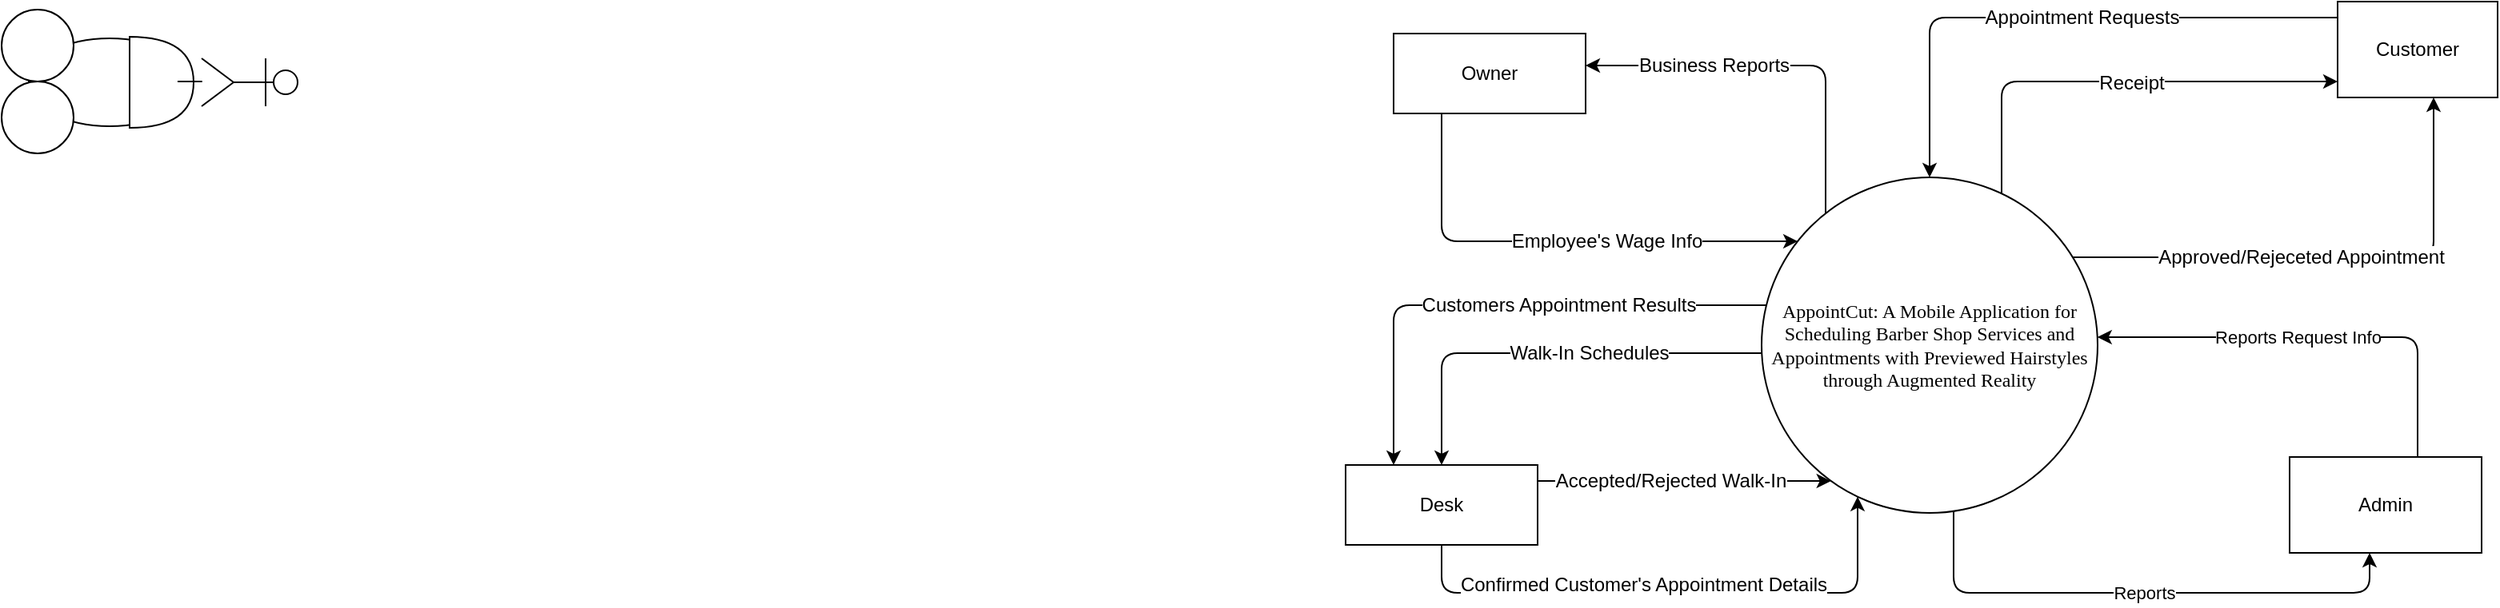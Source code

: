 <mxfile version="15.6.6" type="github" pages="2">
  <diagram id="QcfeCgYC6YROvoQcwezy" name="CFD">
    <mxGraphModel dx="1831" dy="532" grid="1" gridSize="10" guides="1" tooltips="1" connect="1" arrows="1" fold="1" page="1" pageScale="1" pageWidth="850" pageHeight="1100" math="0" shadow="0">
      <root>
        <mxCell id="0" />
        <mxCell id="1" parent="0" />
        <mxCell id="d3RUSdktLGLqAfxEhtAn-5" style="edgeStyle=orthogonalEdgeStyle;rounded=1;orthogonalLoop=1;jettySize=auto;html=1;labelBackgroundColor=default;fontColor=default;strokeColor=default;" edge="1" parent="1" source="eU8hsQ7OFh6PPx2WCGZC-1" target="eU8hsQ7OFh6PPx2WCGZC-6">
          <mxGeometry relative="1" as="geometry">
            <Array as="points">
              <mxPoint x="460" y="160" />
              <mxPoint x="750" y="160" />
            </Array>
          </mxGeometry>
        </mxCell>
        <mxCell id="d3RUSdktLGLqAfxEhtAn-7" value="&lt;font style=&quot;font-size: 12px&quot;&gt;Receipt&lt;/font&gt;" style="edgeLabel;html=1;align=center;verticalAlign=middle;resizable=0;points=[];fontColor=default;labelBackgroundColor=default;" vertex="1" connectable="0" parent="d3RUSdktLGLqAfxEhtAn-5">
          <mxGeometry x="-0.182" relative="1" as="geometry">
            <mxPoint x="36" y="1" as="offset" />
          </mxGeometry>
        </mxCell>
        <mxCell id="eU8hsQ7OFh6PPx2WCGZC-1" value="&lt;font style=&quot;font-size: 12px&quot;&gt;&lt;span style=&quot;font-family: &amp;quot;times new roman&amp;quot;; background-color: transparent; font-style: normal; font-variant: normal; text-decoration: none; vertical-align: baseline;&quot; id=&quot;docs-internal-guid-279cb4f7-7fff-44b1-516b-acc277abbe0b&quot;&gt;AppointCut: A Mobile Application for Scheduling Barber Shop Services and Appointments with Previewed Hairstyles through Augmented Reality&lt;/span&gt;&lt;/font&gt;" style="ellipse;whiteSpace=wrap;html=1;aspect=fixed;fillColor=default;strokeColor=default;fontColor=default;" parent="1" vertex="1">
          <mxGeometry x="310" y="220" width="210" height="210" as="geometry" />
        </mxCell>
        <mxCell id="eU8hsQ7OFh6PPx2WCGZC-4" value="Desk" style="rounded=0;whiteSpace=wrap;html=1;fontSize=12;fillColor=default;strokeColor=default;fontColor=default;" parent="1" vertex="1">
          <mxGeometry x="50" y="400" width="120" height="50" as="geometry" />
        </mxCell>
        <mxCell id="eU8hsQ7OFh6PPx2WCGZC-6" value="Customer" style="rounded=0;whiteSpace=wrap;html=1;fontSize=12;fillColor=default;strokeColor=default;fontColor=default;" parent="1" vertex="1">
          <mxGeometry x="670" y="110" width="100" height="60" as="geometry" />
        </mxCell>
        <mxCell id="eU8hsQ7OFh6PPx2WCGZC-20" value="Business Reports" style="endArrow=classic;html=1;rounded=1;fontSize=12;edgeStyle=orthogonalEdgeStyle;strokeColor=default;labelBackgroundColor=default;fontColor=default;" parent="1" source="eU8hsQ7OFh6PPx2WCGZC-1" target="d3RUSdktLGLqAfxEhtAn-19" edge="1">
          <mxGeometry x="0.34" width="50" height="50" relative="1" as="geometry">
            <mxPoint x="170" y="170" as="sourcePoint" />
            <mxPoint x="140.029" y="180" as="targetPoint" />
            <Array as="points">
              <mxPoint x="350" y="150" />
              <mxPoint x="140" y="150" />
            </Array>
            <mxPoint as="offset" />
          </mxGeometry>
        </mxCell>
        <mxCell id="eU8hsQ7OFh6PPx2WCGZC-27" value="Employee&#39;s Wage Info" style="endArrow=classic;html=1;rounded=1;fontSize=12;edgeStyle=orthogonalEdgeStyle;strokeColor=default;labelBackgroundColor=default;fontColor=default;" parent="1" source="d3RUSdktLGLqAfxEhtAn-19" target="eU8hsQ7OFh6PPx2WCGZC-1" edge="1">
          <mxGeometry x="0.205" width="50" height="50" relative="1" as="geometry">
            <mxPoint x="140.029" y="250" as="sourcePoint" />
            <mxPoint x="280" y="350" as="targetPoint" />
            <Array as="points">
              <mxPoint x="110" y="260" />
            </Array>
            <mxPoint as="offset" />
          </mxGeometry>
        </mxCell>
        <mxCell id="eU8hsQ7OFh6PPx2WCGZC-31" value="Accepted/Rejected Walk-In" style="endArrow=classic;html=1;rounded=1;fontSize=12;edgeStyle=orthogonalEdgeStyle;strokeColor=default;labelBackgroundColor=default;fontColor=default;" parent="1" target="eU8hsQ7OFh6PPx2WCGZC-1" edge="1" source="eU8hsQ7OFh6PPx2WCGZC-4">
          <mxGeometry x="-0.101" width="50" height="50" relative="1" as="geometry">
            <mxPoint x="160" y="381" as="sourcePoint" />
            <mxPoint x="357" y="435" as="targetPoint" />
            <Array as="points">
              <mxPoint x="270" y="410" />
              <mxPoint x="270" y="410" />
            </Array>
            <mxPoint as="offset" />
          </mxGeometry>
        </mxCell>
        <mxCell id="eU8hsQ7OFh6PPx2WCGZC-35" value="Approved/Rejeceted Appointment" style="endArrow=classic;html=1;rounded=1;fontSize=12;edgeStyle=orthogonalEdgeStyle;strokeColor=default;labelBackgroundColor=default;fontColor=default;" parent="1" source="eU8hsQ7OFh6PPx2WCGZC-1" target="eU8hsQ7OFh6PPx2WCGZC-6" edge="1">
          <mxGeometry x="-0.12" width="50" height="50" relative="1" as="geometry">
            <mxPoint x="460" y="440" as="sourcePoint" />
            <mxPoint x="710" y="460" as="targetPoint" />
            <Array as="points">
              <mxPoint x="730" y="270" />
            </Array>
            <mxPoint as="offset" />
          </mxGeometry>
        </mxCell>
        <mxCell id="eU8hsQ7OFh6PPx2WCGZC-36" value="Appointment Requests" style="endArrow=classic;html=1;rounded=1;fontSize=12;edgeStyle=orthogonalEdgeStyle;strokeColor=default;labelBackgroundColor=default;fontColor=default;" parent="1" source="eU8hsQ7OFh6PPx2WCGZC-6" target="eU8hsQ7OFh6PPx2WCGZC-1" edge="1">
          <mxGeometry x="-0.099" width="50" height="50" relative="1" as="geometry">
            <mxPoint x="620" y="420" as="sourcePoint" />
            <mxPoint x="500" y="418" as="targetPoint" />
            <Array as="points">
              <mxPoint x="750" y="120" />
              <mxPoint x="415" y="120" />
            </Array>
            <mxPoint as="offset" />
          </mxGeometry>
        </mxCell>
        <mxCell id="eU8hsQ7OFh6PPx2WCGZC-37" value="Walk-In Schedules" style="endArrow=classic;html=1;rounded=1;fontSize=12;edgeStyle=orthogonalEdgeStyle;strokeColor=default;labelBackgroundColor=default;fontColor=default;" parent="1" source="eU8hsQ7OFh6PPx2WCGZC-1" target="eU8hsQ7OFh6PPx2WCGZC-4" edge="1">
          <mxGeometry x="-0.199" width="50" height="50" relative="1" as="geometry">
            <mxPoint x="200" y="430" as="sourcePoint" />
            <mxPoint x="133" y="400" as="targetPoint" />
            <Array as="points">
              <mxPoint x="110" y="330" />
            </Array>
            <mxPoint as="offset" />
          </mxGeometry>
        </mxCell>
        <mxCell id="jR0Vj0uFJXifs4Czaeaf-1" value="Admin" style="rounded=0;whiteSpace=wrap;html=1;fontSize=12;fillColor=default;strokeColor=default;fontColor=default;" parent="1" vertex="1">
          <mxGeometry x="640" y="395" width="120" height="60" as="geometry" />
        </mxCell>
        <mxCell id="jR0Vj0uFJXifs4Czaeaf-2" value="" style="endArrow=classic;html=1;rounded=1;strokeColor=default;edgeStyle=orthogonalEdgeStyle;labelBackgroundColor=default;fontColor=default;" parent="1" source="eU8hsQ7OFh6PPx2WCGZC-1" target="jR0Vj0uFJXifs4Czaeaf-1" edge="1">
          <mxGeometry width="50" height="50" relative="1" as="geometry">
            <mxPoint x="350" y="570" as="sourcePoint" />
            <mxPoint x="400" y="520" as="targetPoint" />
            <Array as="points">
              <mxPoint x="430" y="480" />
              <mxPoint x="690" y="480" />
            </Array>
          </mxGeometry>
        </mxCell>
        <mxCell id="jR0Vj0uFJXifs4Czaeaf-6" value="Reports" style="edgeLabel;html=1;align=center;verticalAlign=middle;resizable=0;points=[];labelBackgroundColor=default;fontColor=default;" parent="jR0Vj0uFJXifs4Czaeaf-2" vertex="1" connectable="0">
          <mxGeometry x="-0.184" y="-1" relative="1" as="geometry">
            <mxPoint x="33" y="-1" as="offset" />
          </mxGeometry>
        </mxCell>
        <mxCell id="jR0Vj0uFJXifs4Czaeaf-3" value="Reports Request Info" style="endArrow=classic;html=1;rounded=1;strokeColor=default;edgeStyle=orthogonalEdgeStyle;labelBackgroundColor=default;fontColor=default;" parent="1" source="jR0Vj0uFJXifs4Czaeaf-1" edge="1" target="eU8hsQ7OFh6PPx2WCGZC-1">
          <mxGeometry x="0.091" width="50" height="50" relative="1" as="geometry">
            <mxPoint x="408.41" y="440.0" as="sourcePoint" />
            <mxPoint x="430" y="430" as="targetPoint" />
            <mxPoint as="offset" />
            <Array as="points">
              <mxPoint x="720" y="320" />
            </Array>
          </mxGeometry>
        </mxCell>
        <mxCell id="YzoVD2geB_q7kexFXIaQ-5" value="" style="group" parent="1" vertex="1" connectable="0">
          <mxGeometry x="-790" y="115" width="185" height="90" as="geometry" />
        </mxCell>
        <mxCell id="YzoVD2geB_q7kexFXIaQ-6" value="" style="ellipse;whiteSpace=wrap;html=1;direction=south;rotation=90;" parent="YzoVD2geB_q7kexFXIaQ-5" vertex="1">
          <mxGeometry x="40" y="-5" width="55" height="101" as="geometry" />
        </mxCell>
        <mxCell id="YzoVD2geB_q7kexFXIaQ-7" value="" style="ellipse;whiteSpace=wrap;html=1;aspect=fixed;" parent="YzoVD2geB_q7kexFXIaQ-5" vertex="1">
          <mxGeometry width="45" height="45" as="geometry" />
        </mxCell>
        <mxCell id="YzoVD2geB_q7kexFXIaQ-8" value="" style="ellipse;whiteSpace=wrap;html=1;aspect=fixed;" parent="YzoVD2geB_q7kexFXIaQ-5" vertex="1">
          <mxGeometry y="45" width="45" height="45" as="geometry" />
        </mxCell>
        <mxCell id="YzoVD2geB_q7kexFXIaQ-9" value="" style="shape=umlActor;verticalLabelPosition=bottom;verticalAlign=top;html=1;outlineConnect=0;rotation=90;" parent="YzoVD2geB_q7kexFXIaQ-5" vertex="1">
          <mxGeometry x="140" y="15.5" width="30" height="60" as="geometry" />
        </mxCell>
        <mxCell id="YzoVD2geB_q7kexFXIaQ-10" value="" style="shape=or;whiteSpace=wrap;html=1;" parent="YzoVD2geB_q7kexFXIaQ-5" vertex="1">
          <mxGeometry x="80" y="17" width="40" height="57" as="geometry" />
        </mxCell>
        <mxCell id="YzoVD2geB_q7kexFXIaQ-11" value="" style="endArrow=none;html=1;rounded=1;edgeStyle=orthogonalEdgeStyle;" parent="YzoVD2geB_q7kexFXIaQ-5" edge="1">
          <mxGeometry width="50" height="50" relative="1" as="geometry">
            <mxPoint x="110" y="45" as="sourcePoint" />
            <mxPoint x="110" y="45" as="targetPoint" />
            <Array as="points">
              <mxPoint x="130" y="45" />
              <mxPoint x="110" y="45" />
            </Array>
          </mxGeometry>
        </mxCell>
        <mxCell id="d3RUSdktLGLqAfxEhtAn-19" value="Owner" style="rounded=0;whiteSpace=wrap;html=1;fontSize=12;fillColor=default;strokeColor=default;fontColor=default;" vertex="1" parent="1">
          <mxGeometry x="80" y="130" width="120" height="50" as="geometry" />
        </mxCell>
        <mxCell id="d3RUSdktLGLqAfxEhtAn-20" style="edgeStyle=orthogonalEdgeStyle;rounded=1;orthogonalLoop=1;jettySize=auto;html=1;labelBackgroundColor=default;fontColor=default;strokeColor=default;" edge="1" parent="1" source="eU8hsQ7OFh6PPx2WCGZC-1" target="eU8hsQ7OFh6PPx2WCGZC-4">
          <mxGeometry relative="1" as="geometry">
            <mxPoint x="310" y="300.004" as="sourcePoint" />
            <mxPoint x="80.034" y="400.548" as="targetPoint" />
            <Array as="points">
              <mxPoint x="80" y="300" />
            </Array>
          </mxGeometry>
        </mxCell>
        <mxCell id="d3RUSdktLGLqAfxEhtAn-21" value="Customers Appointment Results" style="edgeLabel;html=1;align=center;verticalAlign=middle;resizable=0;points=[];fontSize=12;fontColor=default;labelBackgroundColor=default;" vertex="1" connectable="0" parent="d3RUSdktLGLqAfxEhtAn-20">
          <mxGeometry x="-0.053" y="-2" relative="1" as="geometry">
            <mxPoint x="27" y="2" as="offset" />
          </mxGeometry>
        </mxCell>
        <mxCell id="d3RUSdktLGLqAfxEhtAn-22" style="edgeStyle=orthogonalEdgeStyle;orthogonalLoop=1;jettySize=auto;html=1;labelBackgroundColor=default;fontColor=default;strokeColor=default;rounded=1;" edge="1" parent="1" source="eU8hsQ7OFh6PPx2WCGZC-4" target="eU8hsQ7OFh6PPx2WCGZC-1">
          <mxGeometry relative="1" as="geometry">
            <mxPoint x="120.005" y="525.0" as="sourcePoint" />
            <mxPoint x="391.554" y="430" as="targetPoint" />
            <Array as="points">
              <mxPoint x="110" y="480" />
              <mxPoint x="370" y="480" />
            </Array>
          </mxGeometry>
        </mxCell>
        <mxCell id="d3RUSdktLGLqAfxEhtAn-23" value="Confirmed Customer&#39;s Appointment Details" style="edgeLabel;html=1;align=center;verticalAlign=middle;resizable=0;points=[];fontSize=12;fontColor=default;labelBackgroundColor=default;" vertex="1" connectable="0" parent="d3RUSdktLGLqAfxEhtAn-22">
          <mxGeometry x="-0.295" y="1" relative="1" as="geometry">
            <mxPoint x="32" y="-4" as="offset" />
          </mxGeometry>
        </mxCell>
      </root>
    </mxGraphModel>
  </diagram>
  <diagram id="z-SG2S14-h5Qbc_ahD4r" name="CFD-Admin">
    <mxGraphModel dx="1422" dy="772" grid="1" gridSize="10" guides="1" tooltips="1" connect="1" arrows="1" fold="1" page="1" pageScale="1" pageWidth="850" pageHeight="1100" math="0" shadow="0">
      <root>
        <mxCell id="9v1a9WS_H9Mqt1QaRTHw-0" />
        <mxCell id="9v1a9WS_H9Mqt1QaRTHw-1" parent="9v1a9WS_H9Mqt1QaRTHw-0" />
        <mxCell id="lL5zHZhPwYxmuigHh4Fn-0" value="&lt;font style=&quot;font-size: 12px&quot;&gt;&lt;span style=&quot;font-family: &amp;#34;times new roman&amp;#34; ; color: rgb(0 , 0 , 0) ; background-color: transparent ; font-style: normal ; font-variant: normal ; text-decoration: none ; vertical-align: baseline&quot; id=&quot;docs-internal-guid-279cb4f7-7fff-44b1-516b-acc277abbe0b&quot;&gt;AppointCut: A Mobile Application for Scheduling Barber Shop Services and Appointments with Previewed Hairstyles through Augmented Reality&lt;/span&gt;&lt;/font&gt;" style="ellipse;whiteSpace=wrap;html=1;aspect=fixed;" parent="9v1a9WS_H9Mqt1QaRTHw-1" vertex="1">
          <mxGeometry x="120" y="230" width="210" height="210" as="geometry" />
        </mxCell>
        <mxCell id="lL5zHZhPwYxmuigHh4Fn-1" value="Admin" style="rounded=0;whiteSpace=wrap;html=1;fontSize=12;" parent="9v1a9WS_H9Mqt1QaRTHw-1" vertex="1">
          <mxGeometry x="580" y="305" width="120" height="60" as="geometry" />
        </mxCell>
        <mxCell id="F4i1eAzSYNV20_Flw85E-8" value="" style="endArrow=classic;html=1;rounded=0;edgeStyle=orthogonalEdgeStyle;exitX=0.951;exitY=0.289;exitDx=0;exitDy=0;exitPerimeter=0;" parent="9v1a9WS_H9Mqt1QaRTHw-1" source="lL5zHZhPwYxmuigHh4Fn-0" target="lL5zHZhPwYxmuigHh4Fn-1" edge="1">
          <mxGeometry width="50" height="50" relative="1" as="geometry">
            <mxPoint x="320" y="230" as="sourcePoint" />
            <mxPoint x="590" y="291" as="targetPoint" />
            <Array as="points">
              <mxPoint x="320" y="240" />
              <mxPoint x="590" y="240" />
            </Array>
          </mxGeometry>
        </mxCell>
        <mxCell id="KmbpuiYW9SRUuznEyT2X-0" value="Customer Details" style="edgeLabel;html=1;align=center;verticalAlign=middle;resizable=0;points=[];" parent="F4i1eAzSYNV20_Flw85E-8" vertex="1" connectable="0">
          <mxGeometry x="-0.312" y="2" relative="1" as="geometry">
            <mxPoint x="47" as="offset" />
          </mxGeometry>
        </mxCell>
        <mxCell id="F4i1eAzSYNV20_Flw85E-9" value="" style="endArrow=none;html=1;rounded=0;edgeStyle=orthogonalEdgeStyle;endFill=0;startArrow=classic;startFill=1;exitX=0.941;exitY=0.762;exitDx=0;exitDy=0;exitPerimeter=0;" parent="9v1a9WS_H9Mqt1QaRTHw-1" source="lL5zHZhPwYxmuigHh4Fn-0" target="lL5zHZhPwYxmuigHh4Fn-1" edge="1">
          <mxGeometry width="50" height="50" relative="1" as="geometry">
            <mxPoint x="320" y="400" as="sourcePoint" />
            <mxPoint x="590" y="380" as="targetPoint" />
            <Array as="points">
              <mxPoint x="318" y="440" />
              <mxPoint x="590" y="440" />
            </Array>
          </mxGeometry>
        </mxCell>
        <mxCell id="KmbpuiYW9SRUuznEyT2X-3" value="Approved Customer" style="edgeLabel;html=1;align=center;verticalAlign=middle;resizable=0;points=[];" parent="F4i1eAzSYNV20_Flw85E-9" vertex="1" connectable="0">
          <mxGeometry x="-0.131" y="-2" relative="1" as="geometry">
            <mxPoint x="10" y="-2" as="offset" />
          </mxGeometry>
        </mxCell>
        <mxCell id="KmbpuiYW9SRUuznEyT2X-4" value="" style="endArrow=none;html=1;rounded=1;edgeStyle=orthogonalEdgeStyle;exitX=1;exitY=1;exitDx=0;exitDy=0;startArrow=classic;startFill=1;endFill=0;entryX=0.164;entryY=0.981;entryDx=0;entryDy=0;entryPerimeter=0;" parent="9v1a9WS_H9Mqt1QaRTHw-1" source="lL5zHZhPwYxmuigHh4Fn-0" target="lL5zHZhPwYxmuigHh4Fn-1" edge="1">
          <mxGeometry width="50" height="50" relative="1" as="geometry">
            <mxPoint x="290" y="430" as="sourcePoint" />
            <mxPoint x="600" y="380" as="targetPoint" />
            <Array as="points">
              <mxPoint x="299" y="430" />
              <mxPoint x="300" y="430" />
              <mxPoint x="300" y="460" />
              <mxPoint x="600" y="460" />
              <mxPoint x="600" y="368" />
            </Array>
          </mxGeometry>
        </mxCell>
        <mxCell id="KmbpuiYW9SRUuznEyT2X-8" value="Approved Owner Details" style="edgeLabel;html=1;align=center;verticalAlign=middle;resizable=0;points=[];" parent="KmbpuiYW9SRUuznEyT2X-4" vertex="1" connectable="0">
          <mxGeometry x="-0.143" y="2" relative="1" as="geometry">
            <mxPoint x="12" as="offset" />
          </mxGeometry>
        </mxCell>
        <mxCell id="KmbpuiYW9SRUuznEyT2X-5" value="" style="endArrow=classic;html=1;rounded=0;edgeStyle=orthogonalEdgeStyle;endFill=1;startArrow=none;startFill=0;strokeColor=default;" parent="9v1a9WS_H9Mqt1QaRTHw-1" source="lL5zHZhPwYxmuigHh4Fn-0" target="lL5zHZhPwYxmuigHh4Fn-1" edge="1">
          <mxGeometry width="50" height="50" relative="1" as="geometry">
            <mxPoint x="305.54" y="260.69" as="sourcePoint" />
            <mxPoint x="599" y="300" as="targetPoint" />
            <Array as="points">
              <mxPoint x="305" y="220" />
              <mxPoint x="599" y="220" />
            </Array>
          </mxGeometry>
        </mxCell>
        <mxCell id="KmbpuiYW9SRUuznEyT2X-6" value="Owners Application" style="edgeLabel;html=1;align=center;verticalAlign=middle;resizable=0;points=[];" parent="KmbpuiYW9SRUuznEyT2X-5" vertex="1" connectable="0">
          <mxGeometry x="-0.312" y="2" relative="1" as="geometry">
            <mxPoint x="47" as="offset" />
          </mxGeometry>
        </mxCell>
        <mxCell id="Xylg9A7ksIJKhDiFP-UO-0" value="" style="endArrow=classic;html=1;rounded=1;edgeStyle=orthogonalEdgeStyle;exitX=0.25;exitY=1;exitDx=0;exitDy=0;" parent="9v1a9WS_H9Mqt1QaRTHw-1" source="lL5zHZhPwYxmuigHh4Fn-1" target="lL5zHZhPwYxmuigHh4Fn-0" edge="1">
          <mxGeometry width="50" height="50" relative="1" as="geometry">
            <mxPoint x="540" y="570" as="sourcePoint" />
            <mxPoint x="280" y="460" as="targetPoint" />
            <Array as="points">
              <mxPoint x="610" y="480" />
              <mxPoint x="280" y="480" />
            </Array>
          </mxGeometry>
        </mxCell>
        <mxCell id="Xylg9A7ksIJKhDiFP-UO-5" value="Added Barber Details" style="edgeLabel;html=1;align=center;verticalAlign=middle;resizable=0;points=[];" parent="Xylg9A7ksIJKhDiFP-UO-0" vertex="1" connectable="0">
          <mxGeometry x="0.159" y="-1" relative="1" as="geometry">
            <mxPoint x="15" as="offset" />
          </mxGeometry>
        </mxCell>
        <mxCell id="Xylg9A7ksIJKhDiFP-UO-3" value="" style="endArrow=classic;html=1;rounded=0;edgeStyle=orthogonalEdgeStyle;endFill=1;startArrow=none;startFill=0;entryX=0.25;entryY=0;entryDx=0;entryDy=0;" parent="9v1a9WS_H9Mqt1QaRTHw-1" source="lL5zHZhPwYxmuigHh4Fn-0" target="lL5zHZhPwYxmuigHh4Fn-1" edge="1">
          <mxGeometry width="50" height="50" relative="1" as="geometry">
            <mxPoint x="291" y="240" as="sourcePoint" />
            <mxPoint x="584.5" y="290.0" as="targetPoint" />
            <Array as="points">
              <mxPoint x="291" y="200" />
              <mxPoint x="610" y="200" />
            </Array>
          </mxGeometry>
        </mxCell>
        <mxCell id="Xylg9A7ksIJKhDiFP-UO-4" value="Barber Details" style="edgeLabel;html=1;align=center;verticalAlign=middle;resizable=0;points=[];" parent="Xylg9A7ksIJKhDiFP-UO-3" vertex="1" connectable="0">
          <mxGeometry x="-0.312" y="2" relative="1" as="geometry">
            <mxPoint x="47" as="offset" />
          </mxGeometry>
        </mxCell>
        <mxCell id="Xylg9A7ksIJKhDiFP-UO-6" value="" style="endArrow=classic;html=1;rounded=0;edgeStyle=orthogonalEdgeStyle;endFill=1;startArrow=none;startFill=0;entryX=0.342;entryY=0.004;entryDx=0;entryDy=0;entryPerimeter=0;" parent="9v1a9WS_H9Mqt1QaRTHw-1" source="lL5zHZhPwYxmuigHh4Fn-0" target="lL5zHZhPwYxmuigHh4Fn-1" edge="1">
          <mxGeometry width="50" height="50" relative="1" as="geometry">
            <mxPoint x="277.98" y="233.336" as="sourcePoint" />
            <mxPoint x="620" y="290" as="targetPoint" />
            <Array as="points">
              <mxPoint x="278" y="180" />
              <mxPoint x="620" y="180" />
              <mxPoint x="620" y="285" />
              <mxPoint x="621" y="285" />
            </Array>
          </mxGeometry>
        </mxCell>
        <mxCell id="Xylg9A7ksIJKhDiFP-UO-7" value="Desk Details" style="edgeLabel;html=1;align=center;verticalAlign=middle;resizable=0;points=[];" parent="Xylg9A7ksIJKhDiFP-UO-6" vertex="1" connectable="0">
          <mxGeometry x="-0.312" y="2" relative="1" as="geometry">
            <mxPoint x="47" as="offset" />
          </mxGeometry>
        </mxCell>
        <mxCell id="Xylg9A7ksIJKhDiFP-UO-8" value="" style="endArrow=classic;html=1;rounded=1;edgeStyle=orthogonalEdgeStyle;exitX=0.336;exitY=1.004;exitDx=0;exitDy=0;exitPerimeter=0;" parent="9v1a9WS_H9Mqt1QaRTHw-1" source="lL5zHZhPwYxmuigHh4Fn-1" target="lL5zHZhPwYxmuigHh4Fn-0" edge="1">
          <mxGeometry width="50" height="50" relative="1" as="geometry">
            <mxPoint x="599.97" y="375.0" as="sourcePoint" />
            <mxPoint x="260" y="450" as="targetPoint" />
            <Array as="points">
              <mxPoint x="620" y="500" />
              <mxPoint x="260" y="500" />
            </Array>
          </mxGeometry>
        </mxCell>
        <mxCell id="Xylg9A7ksIJKhDiFP-UO-9" value="Added Barber Details" style="edgeLabel;html=1;align=center;verticalAlign=middle;resizable=0;points=[];" parent="Xylg9A7ksIJKhDiFP-UO-8" vertex="1" connectable="0">
          <mxGeometry x="0.159" y="-1" relative="1" as="geometry">
            <mxPoint x="15" as="offset" />
          </mxGeometry>
        </mxCell>
        <mxCell id="tw8a4bLxt4a7vOjRQgqN-0" value="" style="group" parent="9v1a9WS_H9Mqt1QaRTHw-1" vertex="1" connectable="0">
          <mxGeometry x="370" y="295" width="185" height="90" as="geometry" />
        </mxCell>
        <mxCell id="KmbpuiYW9SRUuznEyT2X-11" value="" style="ellipse;whiteSpace=wrap;html=1;direction=south;rotation=90;" parent="tw8a4bLxt4a7vOjRQgqN-0" vertex="1">
          <mxGeometry x="40" y="-5" width="55" height="101" as="geometry" />
        </mxCell>
        <mxCell id="KmbpuiYW9SRUuznEyT2X-9" value="" style="ellipse;whiteSpace=wrap;html=1;aspect=fixed;" parent="tw8a4bLxt4a7vOjRQgqN-0" vertex="1">
          <mxGeometry width="45" height="45" as="geometry" />
        </mxCell>
        <mxCell id="KmbpuiYW9SRUuznEyT2X-10" value="" style="ellipse;whiteSpace=wrap;html=1;aspect=fixed;" parent="tw8a4bLxt4a7vOjRQgqN-0" vertex="1">
          <mxGeometry y="45" width="45" height="45" as="geometry" />
        </mxCell>
        <mxCell id="KmbpuiYW9SRUuznEyT2X-12" value="" style="shape=umlActor;verticalLabelPosition=bottom;verticalAlign=top;html=1;outlineConnect=0;rotation=90;" parent="tw8a4bLxt4a7vOjRQgqN-0" vertex="1">
          <mxGeometry x="140" y="15.5" width="30" height="60" as="geometry" />
        </mxCell>
        <mxCell id="Xylg9A7ksIJKhDiFP-UO-1" value="" style="shape=or;whiteSpace=wrap;html=1;" parent="tw8a4bLxt4a7vOjRQgqN-0" vertex="1">
          <mxGeometry x="80" y="17" width="40" height="57" as="geometry" />
        </mxCell>
        <mxCell id="Xylg9A7ksIJKhDiFP-UO-2" value="" style="endArrow=none;html=1;rounded=1;edgeStyle=orthogonalEdgeStyle;" parent="tw8a4bLxt4a7vOjRQgqN-0" edge="1">
          <mxGeometry width="50" height="50" relative="1" as="geometry">
            <mxPoint x="110" y="45" as="sourcePoint" />
            <mxPoint x="110" y="45" as="targetPoint" />
            <Array as="points">
              <mxPoint x="130" y="45" />
              <mxPoint x="110" y="45" />
            </Array>
          </mxGeometry>
        </mxCell>
      </root>
    </mxGraphModel>
  </diagram>
</mxfile>
